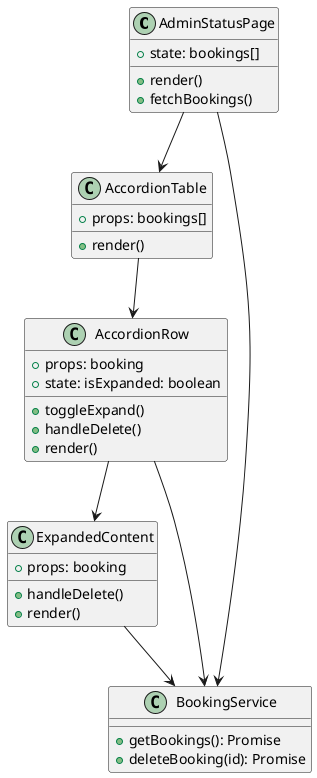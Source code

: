 @startuml
class AdminStatusPage {
    +state: bookings[]
    +render()
    +fetchBookings()
}

class AccordionTable {
    +props: bookings[]
    +render()
}

class AccordionRow {
    +props: booking
    +state: isExpanded: boolean
    +toggleExpand()
    +handleDelete()
    +render()
}

class ExpandedContent {
    +props: booking
    +handleDelete()
    +render()
}

class BookingService {
    +getBookings(): Promise
    +deleteBooking(id): Promise
}

AdminStatusPage --> AccordionTable
AccordionTable --> AccordionRow
AccordionRow --> ExpandedContent
AdminStatusPage --> BookingService
AccordionRow --> BookingService
ExpandedContent --> BookingService
@enduml
